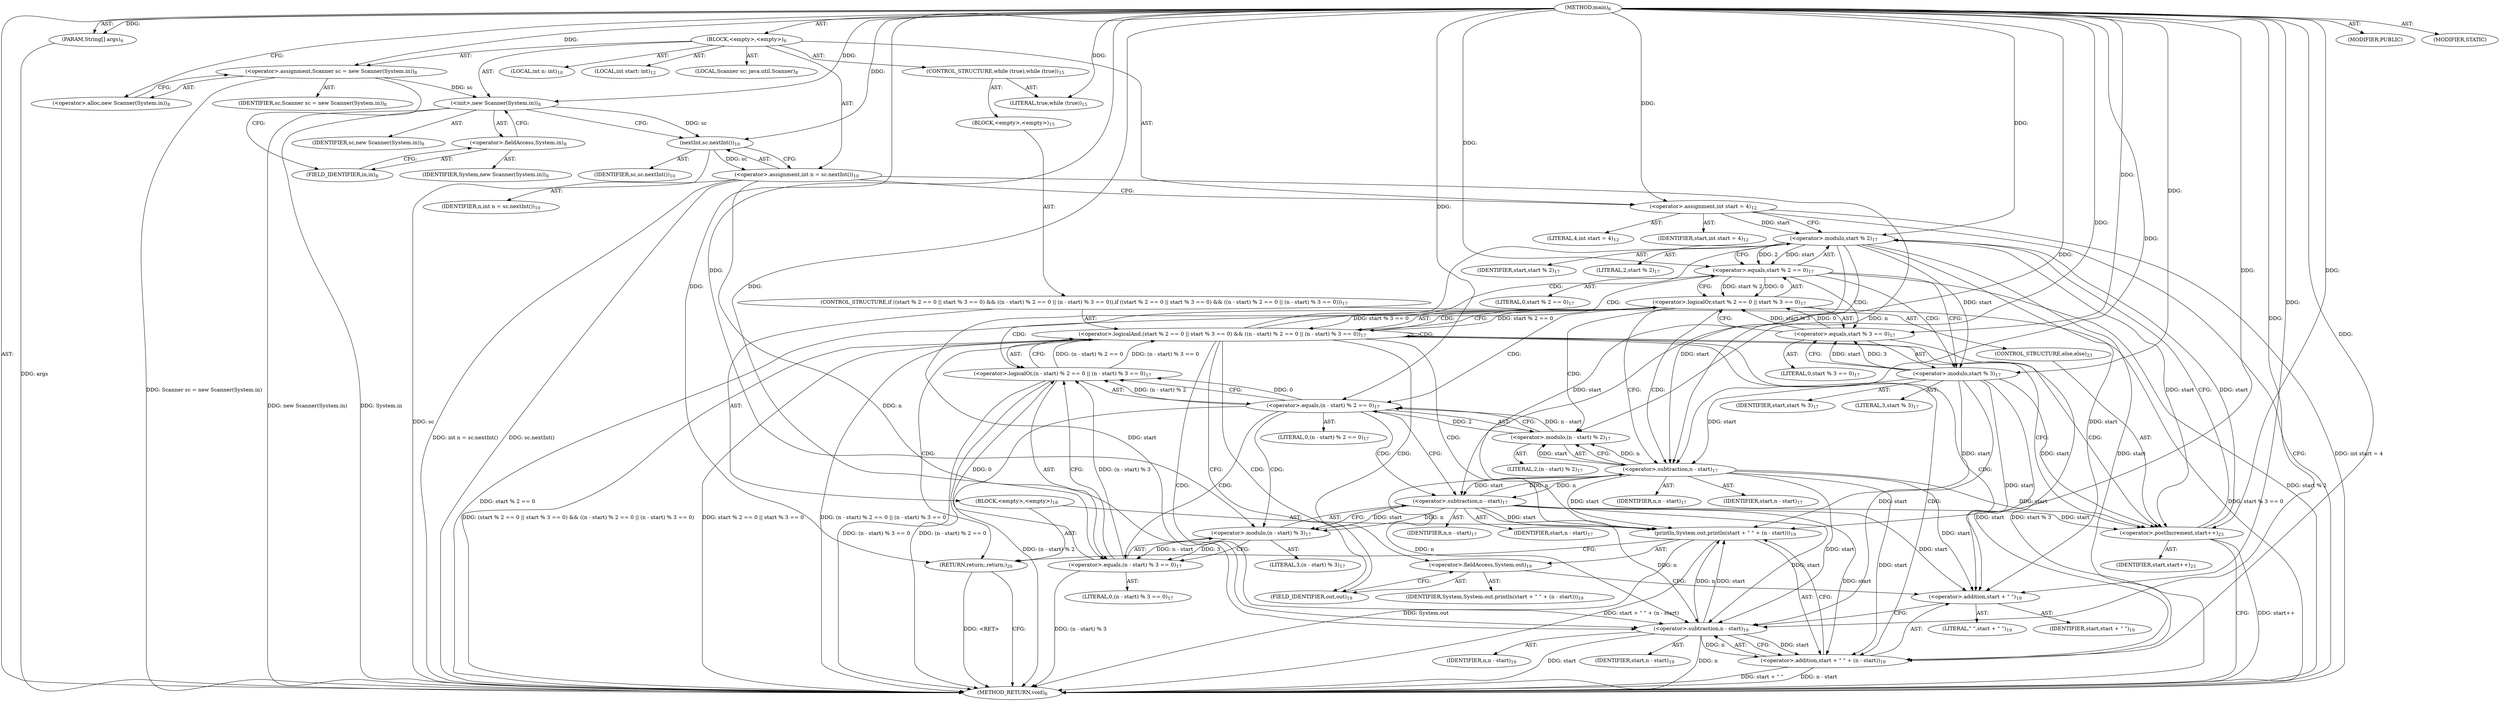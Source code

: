 digraph "main" {  
"19" [label = <(METHOD,main)<SUB>6</SUB>> ]
"20" [label = <(PARAM,String[] args)<SUB>6</SUB>> ]
"21" [label = <(BLOCK,&lt;empty&gt;,&lt;empty&gt;)<SUB>6</SUB>> ]
"4" [label = <(LOCAL,Scanner sc: java.util.Scanner)<SUB>8</SUB>> ]
"22" [label = <(&lt;operator&gt;.assignment,Scanner sc = new Scanner(System.in))<SUB>8</SUB>> ]
"23" [label = <(IDENTIFIER,sc,Scanner sc = new Scanner(System.in))<SUB>8</SUB>> ]
"24" [label = <(&lt;operator&gt;.alloc,new Scanner(System.in))<SUB>8</SUB>> ]
"25" [label = <(&lt;init&gt;,new Scanner(System.in))<SUB>8</SUB>> ]
"3" [label = <(IDENTIFIER,sc,new Scanner(System.in))<SUB>8</SUB>> ]
"26" [label = <(&lt;operator&gt;.fieldAccess,System.in)<SUB>8</SUB>> ]
"27" [label = <(IDENTIFIER,System,new Scanner(System.in))<SUB>8</SUB>> ]
"28" [label = <(FIELD_IDENTIFIER,in,in)<SUB>8</SUB>> ]
"29" [label = <(LOCAL,int n: int)<SUB>10</SUB>> ]
"30" [label = <(&lt;operator&gt;.assignment,int n = sc.nextInt())<SUB>10</SUB>> ]
"31" [label = <(IDENTIFIER,n,int n = sc.nextInt())<SUB>10</SUB>> ]
"32" [label = <(nextInt,sc.nextInt())<SUB>10</SUB>> ]
"33" [label = <(IDENTIFIER,sc,sc.nextInt())<SUB>10</SUB>> ]
"34" [label = <(LOCAL,int start: int)<SUB>12</SUB>> ]
"35" [label = <(&lt;operator&gt;.assignment,int start = 4)<SUB>12</SUB>> ]
"36" [label = <(IDENTIFIER,start,int start = 4)<SUB>12</SUB>> ]
"37" [label = <(LITERAL,4,int start = 4)<SUB>12</SUB>> ]
"38" [label = <(CONTROL_STRUCTURE,while (true),while (true))<SUB>15</SUB>> ]
"39" [label = <(LITERAL,true,while (true))<SUB>15</SUB>> ]
"40" [label = <(BLOCK,&lt;empty&gt;,&lt;empty&gt;)<SUB>15</SUB>> ]
"41" [label = <(CONTROL_STRUCTURE,if ((start % 2 == 0 || start % 3 == 0) &amp;&amp; ((n - start) % 2 == 0 || (n - start) % 3 == 0)),if ((start % 2 == 0 || start % 3 == 0) &amp;&amp; ((n - start) % 2 == 0 || (n - start) % 3 == 0)))<SUB>17</SUB>> ]
"42" [label = <(&lt;operator&gt;.logicalAnd,(start % 2 == 0 || start % 3 == 0) &amp;&amp; ((n - start) % 2 == 0 || (n - start) % 3 == 0))<SUB>17</SUB>> ]
"43" [label = <(&lt;operator&gt;.logicalOr,start % 2 == 0 || start % 3 == 0)<SUB>17</SUB>> ]
"44" [label = <(&lt;operator&gt;.equals,start % 2 == 0)<SUB>17</SUB>> ]
"45" [label = <(&lt;operator&gt;.modulo,start % 2)<SUB>17</SUB>> ]
"46" [label = <(IDENTIFIER,start,start % 2)<SUB>17</SUB>> ]
"47" [label = <(LITERAL,2,start % 2)<SUB>17</SUB>> ]
"48" [label = <(LITERAL,0,start % 2 == 0)<SUB>17</SUB>> ]
"49" [label = <(&lt;operator&gt;.equals,start % 3 == 0)<SUB>17</SUB>> ]
"50" [label = <(&lt;operator&gt;.modulo,start % 3)<SUB>17</SUB>> ]
"51" [label = <(IDENTIFIER,start,start % 3)<SUB>17</SUB>> ]
"52" [label = <(LITERAL,3,start % 3)<SUB>17</SUB>> ]
"53" [label = <(LITERAL,0,start % 3 == 0)<SUB>17</SUB>> ]
"54" [label = <(&lt;operator&gt;.logicalOr,(n - start) % 2 == 0 || (n - start) % 3 == 0)<SUB>17</SUB>> ]
"55" [label = <(&lt;operator&gt;.equals,(n - start) % 2 == 0)<SUB>17</SUB>> ]
"56" [label = <(&lt;operator&gt;.modulo,(n - start) % 2)<SUB>17</SUB>> ]
"57" [label = <(&lt;operator&gt;.subtraction,n - start)<SUB>17</SUB>> ]
"58" [label = <(IDENTIFIER,n,n - start)<SUB>17</SUB>> ]
"59" [label = <(IDENTIFIER,start,n - start)<SUB>17</SUB>> ]
"60" [label = <(LITERAL,2,(n - start) % 2)<SUB>17</SUB>> ]
"61" [label = <(LITERAL,0,(n - start) % 2 == 0)<SUB>17</SUB>> ]
"62" [label = <(&lt;operator&gt;.equals,(n - start) % 3 == 0)<SUB>17</SUB>> ]
"63" [label = <(&lt;operator&gt;.modulo,(n - start) % 3)<SUB>17</SUB>> ]
"64" [label = <(&lt;operator&gt;.subtraction,n - start)<SUB>17</SUB>> ]
"65" [label = <(IDENTIFIER,n,n - start)<SUB>17</SUB>> ]
"66" [label = <(IDENTIFIER,start,n - start)<SUB>17</SUB>> ]
"67" [label = <(LITERAL,3,(n - start) % 3)<SUB>17</SUB>> ]
"68" [label = <(LITERAL,0,(n - start) % 3 == 0)<SUB>17</SUB>> ]
"69" [label = <(BLOCK,&lt;empty&gt;,&lt;empty&gt;)<SUB>18</SUB>> ]
"70" [label = <(println,System.out.println(start + &quot; &quot; + (n - start)))<SUB>19</SUB>> ]
"71" [label = <(&lt;operator&gt;.fieldAccess,System.out)<SUB>19</SUB>> ]
"72" [label = <(IDENTIFIER,System,System.out.println(start + &quot; &quot; + (n - start)))<SUB>19</SUB>> ]
"73" [label = <(FIELD_IDENTIFIER,out,out)<SUB>19</SUB>> ]
"74" [label = <(&lt;operator&gt;.addition,start + &quot; &quot; + (n - start))<SUB>19</SUB>> ]
"75" [label = <(&lt;operator&gt;.addition,start + &quot; &quot;)<SUB>19</SUB>> ]
"76" [label = <(IDENTIFIER,start,start + &quot; &quot;)<SUB>19</SUB>> ]
"77" [label = <(LITERAL,&quot; &quot;,start + &quot; &quot;)<SUB>19</SUB>> ]
"78" [label = <(&lt;operator&gt;.subtraction,n - start)<SUB>19</SUB>> ]
"79" [label = <(IDENTIFIER,n,n - start)<SUB>19</SUB>> ]
"80" [label = <(IDENTIFIER,start,n - start)<SUB>19</SUB>> ]
"81" [label = <(RETURN,return;,return;)<SUB>20</SUB>> ]
"82" [label = <(CONTROL_STRUCTURE,else,else)<SUB>23</SUB>> ]
"83" [label = <(&lt;operator&gt;.postIncrement,start++)<SUB>23</SUB>> ]
"84" [label = <(IDENTIFIER,start,start++)<SUB>23</SUB>> ]
"85" [label = <(MODIFIER,PUBLIC)> ]
"86" [label = <(MODIFIER,STATIC)> ]
"87" [label = <(METHOD_RETURN,void)<SUB>6</SUB>> ]
  "19" -> "20"  [ label = "AST: "] 
  "19" -> "21"  [ label = "AST: "] 
  "19" -> "85"  [ label = "AST: "] 
  "19" -> "86"  [ label = "AST: "] 
  "19" -> "87"  [ label = "AST: "] 
  "21" -> "4"  [ label = "AST: "] 
  "21" -> "22"  [ label = "AST: "] 
  "21" -> "25"  [ label = "AST: "] 
  "21" -> "29"  [ label = "AST: "] 
  "21" -> "30"  [ label = "AST: "] 
  "21" -> "34"  [ label = "AST: "] 
  "21" -> "35"  [ label = "AST: "] 
  "21" -> "38"  [ label = "AST: "] 
  "22" -> "23"  [ label = "AST: "] 
  "22" -> "24"  [ label = "AST: "] 
  "25" -> "3"  [ label = "AST: "] 
  "25" -> "26"  [ label = "AST: "] 
  "26" -> "27"  [ label = "AST: "] 
  "26" -> "28"  [ label = "AST: "] 
  "30" -> "31"  [ label = "AST: "] 
  "30" -> "32"  [ label = "AST: "] 
  "32" -> "33"  [ label = "AST: "] 
  "35" -> "36"  [ label = "AST: "] 
  "35" -> "37"  [ label = "AST: "] 
  "38" -> "39"  [ label = "AST: "] 
  "38" -> "40"  [ label = "AST: "] 
  "40" -> "41"  [ label = "AST: "] 
  "41" -> "42"  [ label = "AST: "] 
  "41" -> "69"  [ label = "AST: "] 
  "41" -> "82"  [ label = "AST: "] 
  "42" -> "43"  [ label = "AST: "] 
  "42" -> "54"  [ label = "AST: "] 
  "43" -> "44"  [ label = "AST: "] 
  "43" -> "49"  [ label = "AST: "] 
  "44" -> "45"  [ label = "AST: "] 
  "44" -> "48"  [ label = "AST: "] 
  "45" -> "46"  [ label = "AST: "] 
  "45" -> "47"  [ label = "AST: "] 
  "49" -> "50"  [ label = "AST: "] 
  "49" -> "53"  [ label = "AST: "] 
  "50" -> "51"  [ label = "AST: "] 
  "50" -> "52"  [ label = "AST: "] 
  "54" -> "55"  [ label = "AST: "] 
  "54" -> "62"  [ label = "AST: "] 
  "55" -> "56"  [ label = "AST: "] 
  "55" -> "61"  [ label = "AST: "] 
  "56" -> "57"  [ label = "AST: "] 
  "56" -> "60"  [ label = "AST: "] 
  "57" -> "58"  [ label = "AST: "] 
  "57" -> "59"  [ label = "AST: "] 
  "62" -> "63"  [ label = "AST: "] 
  "62" -> "68"  [ label = "AST: "] 
  "63" -> "64"  [ label = "AST: "] 
  "63" -> "67"  [ label = "AST: "] 
  "64" -> "65"  [ label = "AST: "] 
  "64" -> "66"  [ label = "AST: "] 
  "69" -> "70"  [ label = "AST: "] 
  "69" -> "81"  [ label = "AST: "] 
  "70" -> "71"  [ label = "AST: "] 
  "70" -> "74"  [ label = "AST: "] 
  "71" -> "72"  [ label = "AST: "] 
  "71" -> "73"  [ label = "AST: "] 
  "74" -> "75"  [ label = "AST: "] 
  "74" -> "78"  [ label = "AST: "] 
  "75" -> "76"  [ label = "AST: "] 
  "75" -> "77"  [ label = "AST: "] 
  "78" -> "79"  [ label = "AST: "] 
  "78" -> "80"  [ label = "AST: "] 
  "82" -> "83"  [ label = "AST: "] 
  "83" -> "84"  [ label = "AST: "] 
  "22" -> "28"  [ label = "CFG: "] 
  "25" -> "32"  [ label = "CFG: "] 
  "30" -> "35"  [ label = "CFG: "] 
  "35" -> "87"  [ label = "CFG: "] 
  "35" -> "45"  [ label = "CFG: "] 
  "24" -> "22"  [ label = "CFG: "] 
  "26" -> "25"  [ label = "CFG: "] 
  "32" -> "30"  [ label = "CFG: "] 
  "28" -> "26"  [ label = "CFG: "] 
  "42" -> "73"  [ label = "CFG: "] 
  "42" -> "83"  [ label = "CFG: "] 
  "43" -> "42"  [ label = "CFG: "] 
  "43" -> "57"  [ label = "CFG: "] 
  "54" -> "42"  [ label = "CFG: "] 
  "70" -> "81"  [ label = "CFG: "] 
  "81" -> "87"  [ label = "CFG: "] 
  "83" -> "87"  [ label = "CFG: "] 
  "83" -> "45"  [ label = "CFG: "] 
  "44" -> "43"  [ label = "CFG: "] 
  "44" -> "50"  [ label = "CFG: "] 
  "49" -> "43"  [ label = "CFG: "] 
  "55" -> "54"  [ label = "CFG: "] 
  "55" -> "64"  [ label = "CFG: "] 
  "62" -> "54"  [ label = "CFG: "] 
  "71" -> "75"  [ label = "CFG: "] 
  "74" -> "70"  [ label = "CFG: "] 
  "45" -> "44"  [ label = "CFG: "] 
  "50" -> "49"  [ label = "CFG: "] 
  "56" -> "55"  [ label = "CFG: "] 
  "63" -> "62"  [ label = "CFG: "] 
  "73" -> "71"  [ label = "CFG: "] 
  "75" -> "78"  [ label = "CFG: "] 
  "78" -> "74"  [ label = "CFG: "] 
  "57" -> "56"  [ label = "CFG: "] 
  "64" -> "63"  [ label = "CFG: "] 
  "19" -> "24"  [ label = "CFG: "] 
  "81" -> "87"  [ label = "DDG: &lt;RET&gt;"] 
  "20" -> "87"  [ label = "DDG: args"] 
  "22" -> "87"  [ label = "DDG: Scanner sc = new Scanner(System.in)"] 
  "25" -> "87"  [ label = "DDG: System.in"] 
  "25" -> "87"  [ label = "DDG: new Scanner(System.in)"] 
  "32" -> "87"  [ label = "DDG: sc"] 
  "30" -> "87"  [ label = "DDG: sc.nextInt()"] 
  "30" -> "87"  [ label = "DDG: int n = sc.nextInt()"] 
  "35" -> "87"  [ label = "DDG: int start = 4"] 
  "44" -> "87"  [ label = "DDG: start % 2"] 
  "43" -> "87"  [ label = "DDG: start % 2 == 0"] 
  "49" -> "87"  [ label = "DDG: start % 3"] 
  "43" -> "87"  [ label = "DDG: start % 3 == 0"] 
  "42" -> "87"  [ label = "DDG: start % 2 == 0 || start % 3 == 0"] 
  "55" -> "87"  [ label = "DDG: (n - start) % 2"] 
  "54" -> "87"  [ label = "DDG: (n - start) % 2 == 0"] 
  "62" -> "87"  [ label = "DDG: (n - start) % 3"] 
  "54" -> "87"  [ label = "DDG: (n - start) % 3 == 0"] 
  "42" -> "87"  [ label = "DDG: (n - start) % 2 == 0 || (n - start) % 3 == 0"] 
  "42" -> "87"  [ label = "DDG: (start % 2 == 0 || start % 3 == 0) &amp;&amp; ((n - start) % 2 == 0 || (n - start) % 3 == 0)"] 
  "83" -> "87"  [ label = "DDG: start++"] 
  "70" -> "87"  [ label = "DDG: System.out"] 
  "74" -> "87"  [ label = "DDG: start + &quot; &quot;"] 
  "78" -> "87"  [ label = "DDG: n"] 
  "78" -> "87"  [ label = "DDG: start"] 
  "74" -> "87"  [ label = "DDG: n - start"] 
  "70" -> "87"  [ label = "DDG: start + &quot; &quot; + (n - start)"] 
  "19" -> "20"  [ label = "DDG: "] 
  "19" -> "22"  [ label = "DDG: "] 
  "32" -> "30"  [ label = "DDG: sc"] 
  "19" -> "35"  [ label = "DDG: "] 
  "22" -> "25"  [ label = "DDG: sc"] 
  "19" -> "25"  [ label = "DDG: "] 
  "19" -> "39"  [ label = "DDG: "] 
  "25" -> "32"  [ label = "DDG: sc"] 
  "19" -> "32"  [ label = "DDG: "] 
  "43" -> "42"  [ label = "DDG: start % 2 == 0"] 
  "43" -> "42"  [ label = "DDG: start % 3 == 0"] 
  "54" -> "42"  [ label = "DDG: (n - start) % 2 == 0"] 
  "54" -> "42"  [ label = "DDG: (n - start) % 3 == 0"] 
  "19" -> "81"  [ label = "DDG: "] 
  "44" -> "43"  [ label = "DDG: start % 2"] 
  "44" -> "43"  [ label = "DDG: 0"] 
  "49" -> "43"  [ label = "DDG: start % 3"] 
  "49" -> "43"  [ label = "DDG: 0"] 
  "55" -> "54"  [ label = "DDG: (n - start) % 2"] 
  "55" -> "54"  [ label = "DDG: 0"] 
  "62" -> "54"  [ label = "DDG: (n - start) % 3"] 
  "62" -> "54"  [ label = "DDG: 0"] 
  "45" -> "70"  [ label = "DDG: start"] 
  "50" -> "70"  [ label = "DDG: start"] 
  "57" -> "70"  [ label = "DDG: start"] 
  "64" -> "70"  [ label = "DDG: start"] 
  "19" -> "70"  [ label = "DDG: "] 
  "78" -> "70"  [ label = "DDG: n"] 
  "78" -> "70"  [ label = "DDG: start"] 
  "45" -> "83"  [ label = "DDG: start"] 
  "50" -> "83"  [ label = "DDG: start"] 
  "57" -> "83"  [ label = "DDG: start"] 
  "64" -> "83"  [ label = "DDG: start"] 
  "19" -> "83"  [ label = "DDG: "] 
  "45" -> "44"  [ label = "DDG: start"] 
  "45" -> "44"  [ label = "DDG: 2"] 
  "19" -> "44"  [ label = "DDG: "] 
  "50" -> "49"  [ label = "DDG: start"] 
  "50" -> "49"  [ label = "DDG: 3"] 
  "19" -> "49"  [ label = "DDG: "] 
  "56" -> "55"  [ label = "DDG: n - start"] 
  "56" -> "55"  [ label = "DDG: 2"] 
  "19" -> "55"  [ label = "DDG: "] 
  "63" -> "62"  [ label = "DDG: n - start"] 
  "63" -> "62"  [ label = "DDG: 3"] 
  "19" -> "62"  [ label = "DDG: "] 
  "45" -> "74"  [ label = "DDG: start"] 
  "50" -> "74"  [ label = "DDG: start"] 
  "57" -> "74"  [ label = "DDG: start"] 
  "64" -> "74"  [ label = "DDG: start"] 
  "19" -> "74"  [ label = "DDG: "] 
  "78" -> "74"  [ label = "DDG: n"] 
  "78" -> "74"  [ label = "DDG: start"] 
  "35" -> "45"  [ label = "DDG: start"] 
  "83" -> "45"  [ label = "DDG: start"] 
  "19" -> "45"  [ label = "DDG: "] 
  "45" -> "50"  [ label = "DDG: start"] 
  "19" -> "50"  [ label = "DDG: "] 
  "57" -> "56"  [ label = "DDG: n"] 
  "57" -> "56"  [ label = "DDG: start"] 
  "19" -> "56"  [ label = "DDG: "] 
  "64" -> "63"  [ label = "DDG: n"] 
  "64" -> "63"  [ label = "DDG: start"] 
  "19" -> "63"  [ label = "DDG: "] 
  "45" -> "75"  [ label = "DDG: start"] 
  "50" -> "75"  [ label = "DDG: start"] 
  "57" -> "75"  [ label = "DDG: start"] 
  "64" -> "75"  [ label = "DDG: start"] 
  "19" -> "75"  [ label = "DDG: "] 
  "30" -> "78"  [ label = "DDG: n"] 
  "57" -> "78"  [ label = "DDG: n"] 
  "64" -> "78"  [ label = "DDG: n"] 
  "19" -> "78"  [ label = "DDG: "] 
  "45" -> "78"  [ label = "DDG: start"] 
  "50" -> "78"  [ label = "DDG: start"] 
  "57" -> "78"  [ label = "DDG: start"] 
  "64" -> "78"  [ label = "DDG: start"] 
  "30" -> "57"  [ label = "DDG: n"] 
  "64" -> "57"  [ label = "DDG: n"] 
  "19" -> "57"  [ label = "DDG: "] 
  "45" -> "57"  [ label = "DDG: start"] 
  "50" -> "57"  [ label = "DDG: start"] 
  "57" -> "64"  [ label = "DDG: n"] 
  "19" -> "64"  [ label = "DDG: "] 
  "57" -> "64"  [ label = "DDG: start"] 
  "42" -> "73"  [ label = "CDG: "] 
  "42" -> "83"  [ label = "CDG: "] 
  "42" -> "71"  [ label = "CDG: "] 
  "42" -> "75"  [ label = "CDG: "] 
  "42" -> "81"  [ label = "CDG: "] 
  "42" -> "70"  [ label = "CDG: "] 
  "42" -> "74"  [ label = "CDG: "] 
  "42" -> "78"  [ label = "CDG: "] 
  "42" -> "42"  [ label = "CDG: "] 
  "42" -> "45"  [ label = "CDG: "] 
  "42" -> "44"  [ label = "CDG: "] 
  "42" -> "43"  [ label = "CDG: "] 
  "43" -> "57"  [ label = "CDG: "] 
  "43" -> "56"  [ label = "CDG: "] 
  "43" -> "55"  [ label = "CDG: "] 
  "43" -> "54"  [ label = "CDG: "] 
  "44" -> "49"  [ label = "CDG: "] 
  "44" -> "50"  [ label = "CDG: "] 
  "55" -> "64"  [ label = "CDG: "] 
  "55" -> "63"  [ label = "CDG: "] 
  "55" -> "62"  [ label = "CDG: "] 
}
